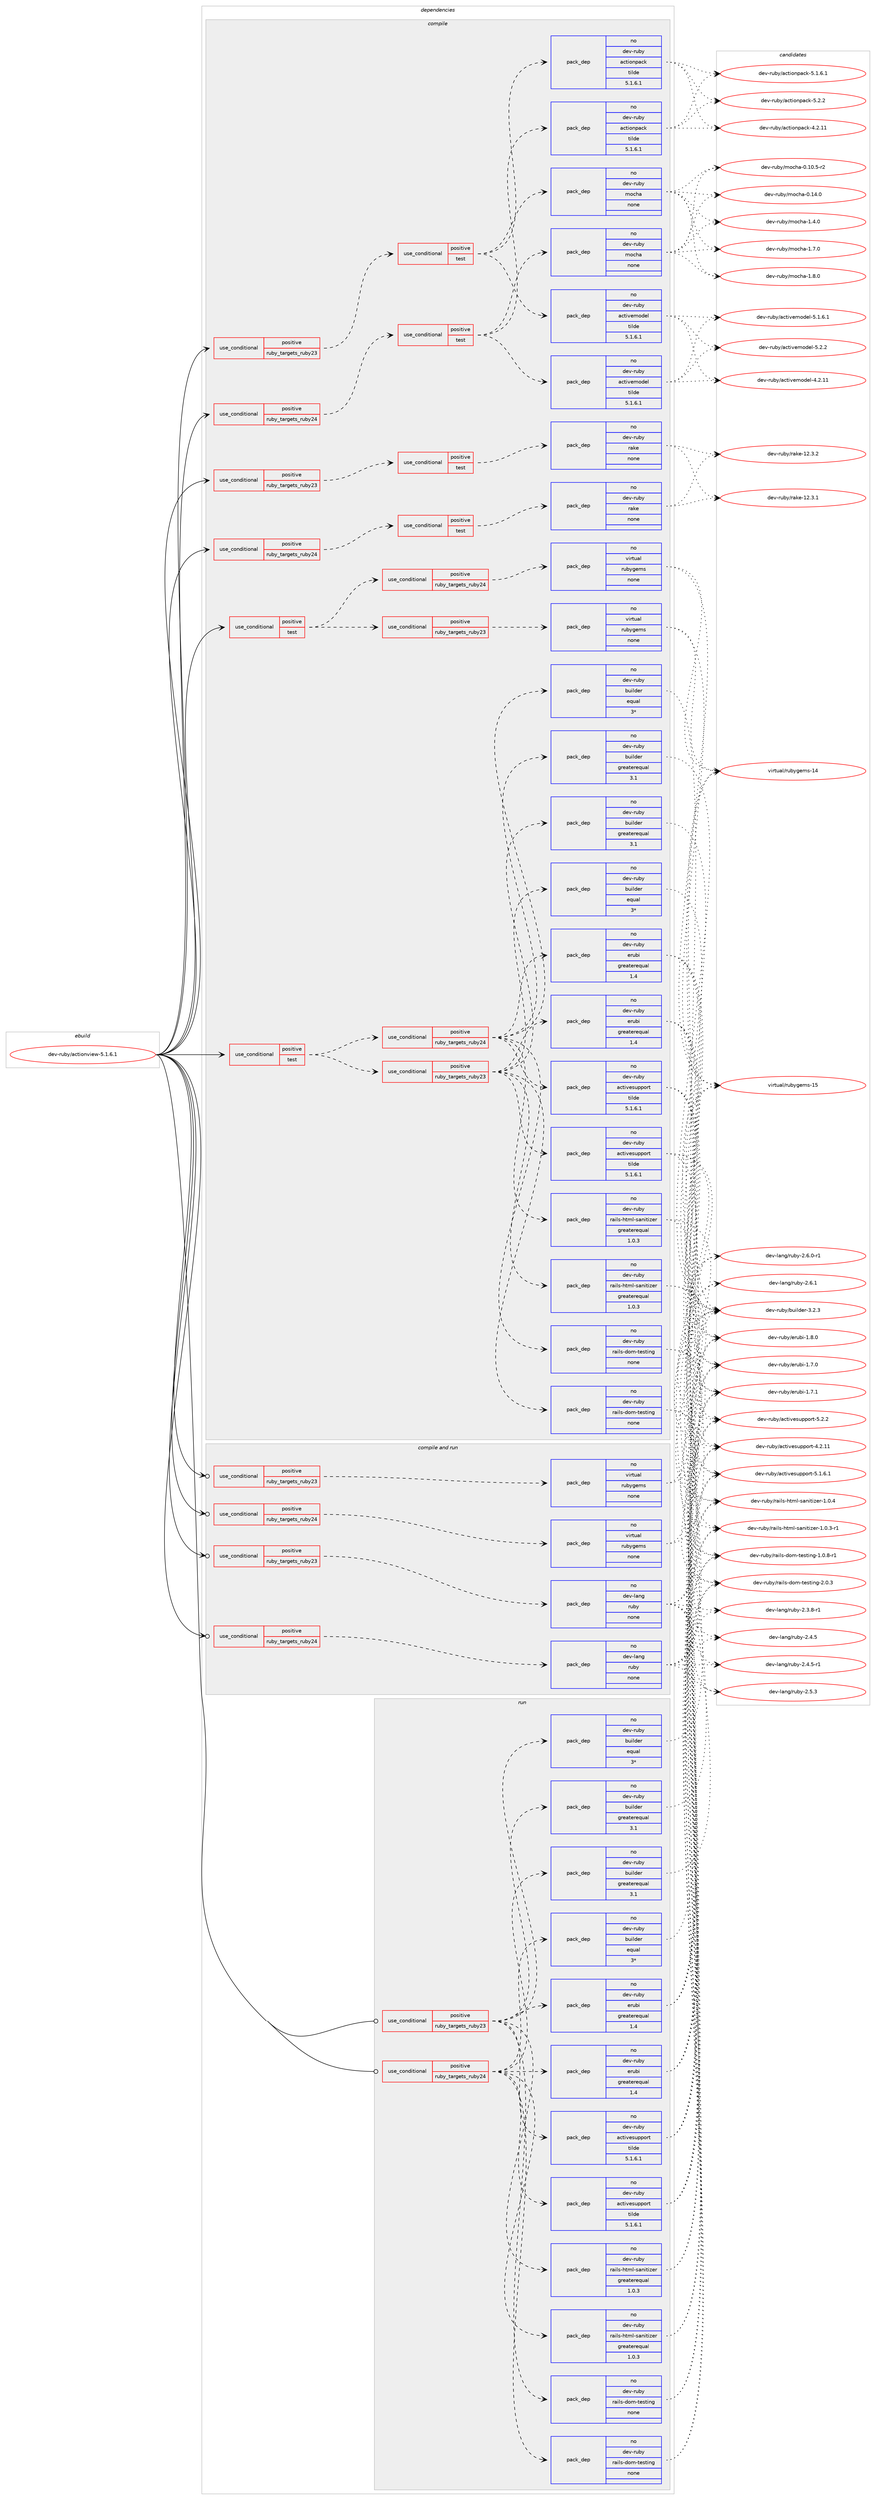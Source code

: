 digraph prolog {

# *************
# Graph options
# *************

newrank=true;
concentrate=true;
compound=true;
graph [rankdir=LR,fontname=Helvetica,fontsize=10,ranksep=1.5];#, ranksep=2.5, nodesep=0.2];
edge  [arrowhead=vee];
node  [fontname=Helvetica,fontsize=10];

# **********
# The ebuild
# **********

subgraph cluster_leftcol {
color=gray;
rank=same;
label=<<i>ebuild</i>>;
id [label="dev-ruby/actionview-5.1.6.1", color=red, width=4, href="../dev-ruby/actionview-5.1.6.1.svg"];
}

# ****************
# The dependencies
# ****************

subgraph cluster_midcol {
color=gray;
label=<<i>dependencies</i>>;
subgraph cluster_compile {
fillcolor="#eeeeee";
style=filled;
label=<<i>compile</i>>;
subgraph cond392271 {
dependency1478521 [label=<<TABLE BORDER="0" CELLBORDER="1" CELLSPACING="0" CELLPADDING="4"><TR><TD ROWSPAN="3" CELLPADDING="10">use_conditional</TD></TR><TR><TD>positive</TD></TR><TR><TD>ruby_targets_ruby23</TD></TR></TABLE>>, shape=none, color=red];
subgraph cond392272 {
dependency1478522 [label=<<TABLE BORDER="0" CELLBORDER="1" CELLSPACING="0" CELLPADDING="4"><TR><TD ROWSPAN="3" CELLPADDING="10">use_conditional</TD></TR><TR><TD>positive</TD></TR><TR><TD>test</TD></TR></TABLE>>, shape=none, color=red];
subgraph pack1062860 {
dependency1478523 [label=<<TABLE BORDER="0" CELLBORDER="1" CELLSPACING="0" CELLPADDING="4" WIDTH="220"><TR><TD ROWSPAN="6" CELLPADDING="30">pack_dep</TD></TR><TR><TD WIDTH="110">no</TD></TR><TR><TD>dev-ruby</TD></TR><TR><TD>mocha</TD></TR><TR><TD>none</TD></TR><TR><TD></TD></TR></TABLE>>, shape=none, color=blue];
}
dependency1478522:e -> dependency1478523:w [weight=20,style="dashed",arrowhead="vee"];
subgraph pack1062861 {
dependency1478524 [label=<<TABLE BORDER="0" CELLBORDER="1" CELLSPACING="0" CELLPADDING="4" WIDTH="220"><TR><TD ROWSPAN="6" CELLPADDING="30">pack_dep</TD></TR><TR><TD WIDTH="110">no</TD></TR><TR><TD>dev-ruby</TD></TR><TR><TD>actionpack</TD></TR><TR><TD>tilde</TD></TR><TR><TD>5.1.6.1</TD></TR></TABLE>>, shape=none, color=blue];
}
dependency1478522:e -> dependency1478524:w [weight=20,style="dashed",arrowhead="vee"];
subgraph pack1062862 {
dependency1478525 [label=<<TABLE BORDER="0" CELLBORDER="1" CELLSPACING="0" CELLPADDING="4" WIDTH="220"><TR><TD ROWSPAN="6" CELLPADDING="30">pack_dep</TD></TR><TR><TD WIDTH="110">no</TD></TR><TR><TD>dev-ruby</TD></TR><TR><TD>activemodel</TD></TR><TR><TD>tilde</TD></TR><TR><TD>5.1.6.1</TD></TR></TABLE>>, shape=none, color=blue];
}
dependency1478522:e -> dependency1478525:w [weight=20,style="dashed",arrowhead="vee"];
}
dependency1478521:e -> dependency1478522:w [weight=20,style="dashed",arrowhead="vee"];
}
id:e -> dependency1478521:w [weight=20,style="solid",arrowhead="vee"];
subgraph cond392273 {
dependency1478526 [label=<<TABLE BORDER="0" CELLBORDER="1" CELLSPACING="0" CELLPADDING="4"><TR><TD ROWSPAN="3" CELLPADDING="10">use_conditional</TD></TR><TR><TD>positive</TD></TR><TR><TD>ruby_targets_ruby23</TD></TR></TABLE>>, shape=none, color=red];
subgraph cond392274 {
dependency1478527 [label=<<TABLE BORDER="0" CELLBORDER="1" CELLSPACING="0" CELLPADDING="4"><TR><TD ROWSPAN="3" CELLPADDING="10">use_conditional</TD></TR><TR><TD>positive</TD></TR><TR><TD>test</TD></TR></TABLE>>, shape=none, color=red];
subgraph pack1062863 {
dependency1478528 [label=<<TABLE BORDER="0" CELLBORDER="1" CELLSPACING="0" CELLPADDING="4" WIDTH="220"><TR><TD ROWSPAN="6" CELLPADDING="30">pack_dep</TD></TR><TR><TD WIDTH="110">no</TD></TR><TR><TD>dev-ruby</TD></TR><TR><TD>rake</TD></TR><TR><TD>none</TD></TR><TR><TD></TD></TR></TABLE>>, shape=none, color=blue];
}
dependency1478527:e -> dependency1478528:w [weight=20,style="dashed",arrowhead="vee"];
}
dependency1478526:e -> dependency1478527:w [weight=20,style="dashed",arrowhead="vee"];
}
id:e -> dependency1478526:w [weight=20,style="solid",arrowhead="vee"];
subgraph cond392275 {
dependency1478529 [label=<<TABLE BORDER="0" CELLBORDER="1" CELLSPACING="0" CELLPADDING="4"><TR><TD ROWSPAN="3" CELLPADDING="10">use_conditional</TD></TR><TR><TD>positive</TD></TR><TR><TD>ruby_targets_ruby24</TD></TR></TABLE>>, shape=none, color=red];
subgraph cond392276 {
dependency1478530 [label=<<TABLE BORDER="0" CELLBORDER="1" CELLSPACING="0" CELLPADDING="4"><TR><TD ROWSPAN="3" CELLPADDING="10">use_conditional</TD></TR><TR><TD>positive</TD></TR><TR><TD>test</TD></TR></TABLE>>, shape=none, color=red];
subgraph pack1062864 {
dependency1478531 [label=<<TABLE BORDER="0" CELLBORDER="1" CELLSPACING="0" CELLPADDING="4" WIDTH="220"><TR><TD ROWSPAN="6" CELLPADDING="30">pack_dep</TD></TR><TR><TD WIDTH="110">no</TD></TR><TR><TD>dev-ruby</TD></TR><TR><TD>mocha</TD></TR><TR><TD>none</TD></TR><TR><TD></TD></TR></TABLE>>, shape=none, color=blue];
}
dependency1478530:e -> dependency1478531:w [weight=20,style="dashed",arrowhead="vee"];
subgraph pack1062865 {
dependency1478532 [label=<<TABLE BORDER="0" CELLBORDER="1" CELLSPACING="0" CELLPADDING="4" WIDTH="220"><TR><TD ROWSPAN="6" CELLPADDING="30">pack_dep</TD></TR><TR><TD WIDTH="110">no</TD></TR><TR><TD>dev-ruby</TD></TR><TR><TD>actionpack</TD></TR><TR><TD>tilde</TD></TR><TR><TD>5.1.6.1</TD></TR></TABLE>>, shape=none, color=blue];
}
dependency1478530:e -> dependency1478532:w [weight=20,style="dashed",arrowhead="vee"];
subgraph pack1062866 {
dependency1478533 [label=<<TABLE BORDER="0" CELLBORDER="1" CELLSPACING="0" CELLPADDING="4" WIDTH="220"><TR><TD ROWSPAN="6" CELLPADDING="30">pack_dep</TD></TR><TR><TD WIDTH="110">no</TD></TR><TR><TD>dev-ruby</TD></TR><TR><TD>activemodel</TD></TR><TR><TD>tilde</TD></TR><TR><TD>5.1.6.1</TD></TR></TABLE>>, shape=none, color=blue];
}
dependency1478530:e -> dependency1478533:w [weight=20,style="dashed",arrowhead="vee"];
}
dependency1478529:e -> dependency1478530:w [weight=20,style="dashed",arrowhead="vee"];
}
id:e -> dependency1478529:w [weight=20,style="solid",arrowhead="vee"];
subgraph cond392277 {
dependency1478534 [label=<<TABLE BORDER="0" CELLBORDER="1" CELLSPACING="0" CELLPADDING="4"><TR><TD ROWSPAN="3" CELLPADDING="10">use_conditional</TD></TR><TR><TD>positive</TD></TR><TR><TD>ruby_targets_ruby24</TD></TR></TABLE>>, shape=none, color=red];
subgraph cond392278 {
dependency1478535 [label=<<TABLE BORDER="0" CELLBORDER="1" CELLSPACING="0" CELLPADDING="4"><TR><TD ROWSPAN="3" CELLPADDING="10">use_conditional</TD></TR><TR><TD>positive</TD></TR><TR><TD>test</TD></TR></TABLE>>, shape=none, color=red];
subgraph pack1062867 {
dependency1478536 [label=<<TABLE BORDER="0" CELLBORDER="1" CELLSPACING="0" CELLPADDING="4" WIDTH="220"><TR><TD ROWSPAN="6" CELLPADDING="30">pack_dep</TD></TR><TR><TD WIDTH="110">no</TD></TR><TR><TD>dev-ruby</TD></TR><TR><TD>rake</TD></TR><TR><TD>none</TD></TR><TR><TD></TD></TR></TABLE>>, shape=none, color=blue];
}
dependency1478535:e -> dependency1478536:w [weight=20,style="dashed",arrowhead="vee"];
}
dependency1478534:e -> dependency1478535:w [weight=20,style="dashed",arrowhead="vee"];
}
id:e -> dependency1478534:w [weight=20,style="solid",arrowhead="vee"];
subgraph cond392279 {
dependency1478537 [label=<<TABLE BORDER="0" CELLBORDER="1" CELLSPACING="0" CELLPADDING="4"><TR><TD ROWSPAN="3" CELLPADDING="10">use_conditional</TD></TR><TR><TD>positive</TD></TR><TR><TD>test</TD></TR></TABLE>>, shape=none, color=red];
subgraph cond392280 {
dependency1478538 [label=<<TABLE BORDER="0" CELLBORDER="1" CELLSPACING="0" CELLPADDING="4"><TR><TD ROWSPAN="3" CELLPADDING="10">use_conditional</TD></TR><TR><TD>positive</TD></TR><TR><TD>ruby_targets_ruby23</TD></TR></TABLE>>, shape=none, color=red];
subgraph pack1062868 {
dependency1478539 [label=<<TABLE BORDER="0" CELLBORDER="1" CELLSPACING="0" CELLPADDING="4" WIDTH="220"><TR><TD ROWSPAN="6" CELLPADDING="30">pack_dep</TD></TR><TR><TD WIDTH="110">no</TD></TR><TR><TD>dev-ruby</TD></TR><TR><TD>activesupport</TD></TR><TR><TD>tilde</TD></TR><TR><TD>5.1.6.1</TD></TR></TABLE>>, shape=none, color=blue];
}
dependency1478538:e -> dependency1478539:w [weight=20,style="dashed",arrowhead="vee"];
subgraph pack1062869 {
dependency1478540 [label=<<TABLE BORDER="0" CELLBORDER="1" CELLSPACING="0" CELLPADDING="4" WIDTH="220"><TR><TD ROWSPAN="6" CELLPADDING="30">pack_dep</TD></TR><TR><TD WIDTH="110">no</TD></TR><TR><TD>dev-ruby</TD></TR><TR><TD>builder</TD></TR><TR><TD>greaterequal</TD></TR><TR><TD>3.1</TD></TR></TABLE>>, shape=none, color=blue];
}
dependency1478538:e -> dependency1478540:w [weight=20,style="dashed",arrowhead="vee"];
subgraph pack1062870 {
dependency1478541 [label=<<TABLE BORDER="0" CELLBORDER="1" CELLSPACING="0" CELLPADDING="4" WIDTH="220"><TR><TD ROWSPAN="6" CELLPADDING="30">pack_dep</TD></TR><TR><TD WIDTH="110">no</TD></TR><TR><TD>dev-ruby</TD></TR><TR><TD>builder</TD></TR><TR><TD>equal</TD></TR><TR><TD>3*</TD></TR></TABLE>>, shape=none, color=blue];
}
dependency1478538:e -> dependency1478541:w [weight=20,style="dashed",arrowhead="vee"];
subgraph pack1062871 {
dependency1478542 [label=<<TABLE BORDER="0" CELLBORDER="1" CELLSPACING="0" CELLPADDING="4" WIDTH="220"><TR><TD ROWSPAN="6" CELLPADDING="30">pack_dep</TD></TR><TR><TD WIDTH="110">no</TD></TR><TR><TD>dev-ruby</TD></TR><TR><TD>erubi</TD></TR><TR><TD>greaterequal</TD></TR><TR><TD>1.4</TD></TR></TABLE>>, shape=none, color=blue];
}
dependency1478538:e -> dependency1478542:w [weight=20,style="dashed",arrowhead="vee"];
subgraph pack1062872 {
dependency1478543 [label=<<TABLE BORDER="0" CELLBORDER="1" CELLSPACING="0" CELLPADDING="4" WIDTH="220"><TR><TD ROWSPAN="6" CELLPADDING="30">pack_dep</TD></TR><TR><TD WIDTH="110">no</TD></TR><TR><TD>dev-ruby</TD></TR><TR><TD>rails-html-sanitizer</TD></TR><TR><TD>greaterequal</TD></TR><TR><TD>1.0.3</TD></TR></TABLE>>, shape=none, color=blue];
}
dependency1478538:e -> dependency1478543:w [weight=20,style="dashed",arrowhead="vee"];
subgraph pack1062873 {
dependency1478544 [label=<<TABLE BORDER="0" CELLBORDER="1" CELLSPACING="0" CELLPADDING="4" WIDTH="220"><TR><TD ROWSPAN="6" CELLPADDING="30">pack_dep</TD></TR><TR><TD WIDTH="110">no</TD></TR><TR><TD>dev-ruby</TD></TR><TR><TD>rails-dom-testing</TD></TR><TR><TD>none</TD></TR><TR><TD></TD></TR></TABLE>>, shape=none, color=blue];
}
dependency1478538:e -> dependency1478544:w [weight=20,style="dashed",arrowhead="vee"];
}
dependency1478537:e -> dependency1478538:w [weight=20,style="dashed",arrowhead="vee"];
subgraph cond392281 {
dependency1478545 [label=<<TABLE BORDER="0" CELLBORDER="1" CELLSPACING="0" CELLPADDING="4"><TR><TD ROWSPAN="3" CELLPADDING="10">use_conditional</TD></TR><TR><TD>positive</TD></TR><TR><TD>ruby_targets_ruby24</TD></TR></TABLE>>, shape=none, color=red];
subgraph pack1062874 {
dependency1478546 [label=<<TABLE BORDER="0" CELLBORDER="1" CELLSPACING="0" CELLPADDING="4" WIDTH="220"><TR><TD ROWSPAN="6" CELLPADDING="30">pack_dep</TD></TR><TR><TD WIDTH="110">no</TD></TR><TR><TD>dev-ruby</TD></TR><TR><TD>activesupport</TD></TR><TR><TD>tilde</TD></TR><TR><TD>5.1.6.1</TD></TR></TABLE>>, shape=none, color=blue];
}
dependency1478545:e -> dependency1478546:w [weight=20,style="dashed",arrowhead="vee"];
subgraph pack1062875 {
dependency1478547 [label=<<TABLE BORDER="0" CELLBORDER="1" CELLSPACING="0" CELLPADDING="4" WIDTH="220"><TR><TD ROWSPAN="6" CELLPADDING="30">pack_dep</TD></TR><TR><TD WIDTH="110">no</TD></TR><TR><TD>dev-ruby</TD></TR><TR><TD>builder</TD></TR><TR><TD>greaterequal</TD></TR><TR><TD>3.1</TD></TR></TABLE>>, shape=none, color=blue];
}
dependency1478545:e -> dependency1478547:w [weight=20,style="dashed",arrowhead="vee"];
subgraph pack1062876 {
dependency1478548 [label=<<TABLE BORDER="0" CELLBORDER="1" CELLSPACING="0" CELLPADDING="4" WIDTH="220"><TR><TD ROWSPAN="6" CELLPADDING="30">pack_dep</TD></TR><TR><TD WIDTH="110">no</TD></TR><TR><TD>dev-ruby</TD></TR><TR><TD>builder</TD></TR><TR><TD>equal</TD></TR><TR><TD>3*</TD></TR></TABLE>>, shape=none, color=blue];
}
dependency1478545:e -> dependency1478548:w [weight=20,style="dashed",arrowhead="vee"];
subgraph pack1062877 {
dependency1478549 [label=<<TABLE BORDER="0" CELLBORDER="1" CELLSPACING="0" CELLPADDING="4" WIDTH="220"><TR><TD ROWSPAN="6" CELLPADDING="30">pack_dep</TD></TR><TR><TD WIDTH="110">no</TD></TR><TR><TD>dev-ruby</TD></TR><TR><TD>erubi</TD></TR><TR><TD>greaterequal</TD></TR><TR><TD>1.4</TD></TR></TABLE>>, shape=none, color=blue];
}
dependency1478545:e -> dependency1478549:w [weight=20,style="dashed",arrowhead="vee"];
subgraph pack1062878 {
dependency1478550 [label=<<TABLE BORDER="0" CELLBORDER="1" CELLSPACING="0" CELLPADDING="4" WIDTH="220"><TR><TD ROWSPAN="6" CELLPADDING="30">pack_dep</TD></TR><TR><TD WIDTH="110">no</TD></TR><TR><TD>dev-ruby</TD></TR><TR><TD>rails-html-sanitizer</TD></TR><TR><TD>greaterequal</TD></TR><TR><TD>1.0.3</TD></TR></TABLE>>, shape=none, color=blue];
}
dependency1478545:e -> dependency1478550:w [weight=20,style="dashed",arrowhead="vee"];
subgraph pack1062879 {
dependency1478551 [label=<<TABLE BORDER="0" CELLBORDER="1" CELLSPACING="0" CELLPADDING="4" WIDTH="220"><TR><TD ROWSPAN="6" CELLPADDING="30">pack_dep</TD></TR><TR><TD WIDTH="110">no</TD></TR><TR><TD>dev-ruby</TD></TR><TR><TD>rails-dom-testing</TD></TR><TR><TD>none</TD></TR><TR><TD></TD></TR></TABLE>>, shape=none, color=blue];
}
dependency1478545:e -> dependency1478551:w [weight=20,style="dashed",arrowhead="vee"];
}
dependency1478537:e -> dependency1478545:w [weight=20,style="dashed",arrowhead="vee"];
}
id:e -> dependency1478537:w [weight=20,style="solid",arrowhead="vee"];
subgraph cond392282 {
dependency1478552 [label=<<TABLE BORDER="0" CELLBORDER="1" CELLSPACING="0" CELLPADDING="4"><TR><TD ROWSPAN="3" CELLPADDING="10">use_conditional</TD></TR><TR><TD>positive</TD></TR><TR><TD>test</TD></TR></TABLE>>, shape=none, color=red];
subgraph cond392283 {
dependency1478553 [label=<<TABLE BORDER="0" CELLBORDER="1" CELLSPACING="0" CELLPADDING="4"><TR><TD ROWSPAN="3" CELLPADDING="10">use_conditional</TD></TR><TR><TD>positive</TD></TR><TR><TD>ruby_targets_ruby23</TD></TR></TABLE>>, shape=none, color=red];
subgraph pack1062880 {
dependency1478554 [label=<<TABLE BORDER="0" CELLBORDER="1" CELLSPACING="0" CELLPADDING="4" WIDTH="220"><TR><TD ROWSPAN="6" CELLPADDING="30">pack_dep</TD></TR><TR><TD WIDTH="110">no</TD></TR><TR><TD>virtual</TD></TR><TR><TD>rubygems</TD></TR><TR><TD>none</TD></TR><TR><TD></TD></TR></TABLE>>, shape=none, color=blue];
}
dependency1478553:e -> dependency1478554:w [weight=20,style="dashed",arrowhead="vee"];
}
dependency1478552:e -> dependency1478553:w [weight=20,style="dashed",arrowhead="vee"];
subgraph cond392284 {
dependency1478555 [label=<<TABLE BORDER="0" CELLBORDER="1" CELLSPACING="0" CELLPADDING="4"><TR><TD ROWSPAN="3" CELLPADDING="10">use_conditional</TD></TR><TR><TD>positive</TD></TR><TR><TD>ruby_targets_ruby24</TD></TR></TABLE>>, shape=none, color=red];
subgraph pack1062881 {
dependency1478556 [label=<<TABLE BORDER="0" CELLBORDER="1" CELLSPACING="0" CELLPADDING="4" WIDTH="220"><TR><TD ROWSPAN="6" CELLPADDING="30">pack_dep</TD></TR><TR><TD WIDTH="110">no</TD></TR><TR><TD>virtual</TD></TR><TR><TD>rubygems</TD></TR><TR><TD>none</TD></TR><TR><TD></TD></TR></TABLE>>, shape=none, color=blue];
}
dependency1478555:e -> dependency1478556:w [weight=20,style="dashed",arrowhead="vee"];
}
dependency1478552:e -> dependency1478555:w [weight=20,style="dashed",arrowhead="vee"];
}
id:e -> dependency1478552:w [weight=20,style="solid",arrowhead="vee"];
}
subgraph cluster_compileandrun {
fillcolor="#eeeeee";
style=filled;
label=<<i>compile and run</i>>;
subgraph cond392285 {
dependency1478557 [label=<<TABLE BORDER="0" CELLBORDER="1" CELLSPACING="0" CELLPADDING="4"><TR><TD ROWSPAN="3" CELLPADDING="10">use_conditional</TD></TR><TR><TD>positive</TD></TR><TR><TD>ruby_targets_ruby23</TD></TR></TABLE>>, shape=none, color=red];
subgraph pack1062882 {
dependency1478558 [label=<<TABLE BORDER="0" CELLBORDER="1" CELLSPACING="0" CELLPADDING="4" WIDTH="220"><TR><TD ROWSPAN="6" CELLPADDING="30">pack_dep</TD></TR><TR><TD WIDTH="110">no</TD></TR><TR><TD>dev-lang</TD></TR><TR><TD>ruby</TD></TR><TR><TD>none</TD></TR><TR><TD></TD></TR></TABLE>>, shape=none, color=blue];
}
dependency1478557:e -> dependency1478558:w [weight=20,style="dashed",arrowhead="vee"];
}
id:e -> dependency1478557:w [weight=20,style="solid",arrowhead="odotvee"];
subgraph cond392286 {
dependency1478559 [label=<<TABLE BORDER="0" CELLBORDER="1" CELLSPACING="0" CELLPADDING="4"><TR><TD ROWSPAN="3" CELLPADDING="10">use_conditional</TD></TR><TR><TD>positive</TD></TR><TR><TD>ruby_targets_ruby23</TD></TR></TABLE>>, shape=none, color=red];
subgraph pack1062883 {
dependency1478560 [label=<<TABLE BORDER="0" CELLBORDER="1" CELLSPACING="0" CELLPADDING="4" WIDTH="220"><TR><TD ROWSPAN="6" CELLPADDING="30">pack_dep</TD></TR><TR><TD WIDTH="110">no</TD></TR><TR><TD>virtual</TD></TR><TR><TD>rubygems</TD></TR><TR><TD>none</TD></TR><TR><TD></TD></TR></TABLE>>, shape=none, color=blue];
}
dependency1478559:e -> dependency1478560:w [weight=20,style="dashed",arrowhead="vee"];
}
id:e -> dependency1478559:w [weight=20,style="solid",arrowhead="odotvee"];
subgraph cond392287 {
dependency1478561 [label=<<TABLE BORDER="0" CELLBORDER="1" CELLSPACING="0" CELLPADDING="4"><TR><TD ROWSPAN="3" CELLPADDING="10">use_conditional</TD></TR><TR><TD>positive</TD></TR><TR><TD>ruby_targets_ruby24</TD></TR></TABLE>>, shape=none, color=red];
subgraph pack1062884 {
dependency1478562 [label=<<TABLE BORDER="0" CELLBORDER="1" CELLSPACING="0" CELLPADDING="4" WIDTH="220"><TR><TD ROWSPAN="6" CELLPADDING="30">pack_dep</TD></TR><TR><TD WIDTH="110">no</TD></TR><TR><TD>dev-lang</TD></TR><TR><TD>ruby</TD></TR><TR><TD>none</TD></TR><TR><TD></TD></TR></TABLE>>, shape=none, color=blue];
}
dependency1478561:e -> dependency1478562:w [weight=20,style="dashed",arrowhead="vee"];
}
id:e -> dependency1478561:w [weight=20,style="solid",arrowhead="odotvee"];
subgraph cond392288 {
dependency1478563 [label=<<TABLE BORDER="0" CELLBORDER="1" CELLSPACING="0" CELLPADDING="4"><TR><TD ROWSPAN="3" CELLPADDING="10">use_conditional</TD></TR><TR><TD>positive</TD></TR><TR><TD>ruby_targets_ruby24</TD></TR></TABLE>>, shape=none, color=red];
subgraph pack1062885 {
dependency1478564 [label=<<TABLE BORDER="0" CELLBORDER="1" CELLSPACING="0" CELLPADDING="4" WIDTH="220"><TR><TD ROWSPAN="6" CELLPADDING="30">pack_dep</TD></TR><TR><TD WIDTH="110">no</TD></TR><TR><TD>virtual</TD></TR><TR><TD>rubygems</TD></TR><TR><TD>none</TD></TR><TR><TD></TD></TR></TABLE>>, shape=none, color=blue];
}
dependency1478563:e -> dependency1478564:w [weight=20,style="dashed",arrowhead="vee"];
}
id:e -> dependency1478563:w [weight=20,style="solid",arrowhead="odotvee"];
}
subgraph cluster_run {
fillcolor="#eeeeee";
style=filled;
label=<<i>run</i>>;
subgraph cond392289 {
dependency1478565 [label=<<TABLE BORDER="0" CELLBORDER="1" CELLSPACING="0" CELLPADDING="4"><TR><TD ROWSPAN="3" CELLPADDING="10">use_conditional</TD></TR><TR><TD>positive</TD></TR><TR><TD>ruby_targets_ruby23</TD></TR></TABLE>>, shape=none, color=red];
subgraph pack1062886 {
dependency1478566 [label=<<TABLE BORDER="0" CELLBORDER="1" CELLSPACING="0" CELLPADDING="4" WIDTH="220"><TR><TD ROWSPAN="6" CELLPADDING="30">pack_dep</TD></TR><TR><TD WIDTH="110">no</TD></TR><TR><TD>dev-ruby</TD></TR><TR><TD>activesupport</TD></TR><TR><TD>tilde</TD></TR><TR><TD>5.1.6.1</TD></TR></TABLE>>, shape=none, color=blue];
}
dependency1478565:e -> dependency1478566:w [weight=20,style="dashed",arrowhead="vee"];
subgraph pack1062887 {
dependency1478567 [label=<<TABLE BORDER="0" CELLBORDER="1" CELLSPACING="0" CELLPADDING="4" WIDTH="220"><TR><TD ROWSPAN="6" CELLPADDING="30">pack_dep</TD></TR><TR><TD WIDTH="110">no</TD></TR><TR><TD>dev-ruby</TD></TR><TR><TD>builder</TD></TR><TR><TD>greaterequal</TD></TR><TR><TD>3.1</TD></TR></TABLE>>, shape=none, color=blue];
}
dependency1478565:e -> dependency1478567:w [weight=20,style="dashed",arrowhead="vee"];
subgraph pack1062888 {
dependency1478568 [label=<<TABLE BORDER="0" CELLBORDER="1" CELLSPACING="0" CELLPADDING="4" WIDTH="220"><TR><TD ROWSPAN="6" CELLPADDING="30">pack_dep</TD></TR><TR><TD WIDTH="110">no</TD></TR><TR><TD>dev-ruby</TD></TR><TR><TD>builder</TD></TR><TR><TD>equal</TD></TR><TR><TD>3*</TD></TR></TABLE>>, shape=none, color=blue];
}
dependency1478565:e -> dependency1478568:w [weight=20,style="dashed",arrowhead="vee"];
subgraph pack1062889 {
dependency1478569 [label=<<TABLE BORDER="0" CELLBORDER="1" CELLSPACING="0" CELLPADDING="4" WIDTH="220"><TR><TD ROWSPAN="6" CELLPADDING="30">pack_dep</TD></TR><TR><TD WIDTH="110">no</TD></TR><TR><TD>dev-ruby</TD></TR><TR><TD>erubi</TD></TR><TR><TD>greaterequal</TD></TR><TR><TD>1.4</TD></TR></TABLE>>, shape=none, color=blue];
}
dependency1478565:e -> dependency1478569:w [weight=20,style="dashed",arrowhead="vee"];
subgraph pack1062890 {
dependency1478570 [label=<<TABLE BORDER="0" CELLBORDER="1" CELLSPACING="0" CELLPADDING="4" WIDTH="220"><TR><TD ROWSPAN="6" CELLPADDING="30">pack_dep</TD></TR><TR><TD WIDTH="110">no</TD></TR><TR><TD>dev-ruby</TD></TR><TR><TD>rails-html-sanitizer</TD></TR><TR><TD>greaterequal</TD></TR><TR><TD>1.0.3</TD></TR></TABLE>>, shape=none, color=blue];
}
dependency1478565:e -> dependency1478570:w [weight=20,style="dashed",arrowhead="vee"];
subgraph pack1062891 {
dependency1478571 [label=<<TABLE BORDER="0" CELLBORDER="1" CELLSPACING="0" CELLPADDING="4" WIDTH="220"><TR><TD ROWSPAN="6" CELLPADDING="30">pack_dep</TD></TR><TR><TD WIDTH="110">no</TD></TR><TR><TD>dev-ruby</TD></TR><TR><TD>rails-dom-testing</TD></TR><TR><TD>none</TD></TR><TR><TD></TD></TR></TABLE>>, shape=none, color=blue];
}
dependency1478565:e -> dependency1478571:w [weight=20,style="dashed",arrowhead="vee"];
}
id:e -> dependency1478565:w [weight=20,style="solid",arrowhead="odot"];
subgraph cond392290 {
dependency1478572 [label=<<TABLE BORDER="0" CELLBORDER="1" CELLSPACING="0" CELLPADDING="4"><TR><TD ROWSPAN="3" CELLPADDING="10">use_conditional</TD></TR><TR><TD>positive</TD></TR><TR><TD>ruby_targets_ruby24</TD></TR></TABLE>>, shape=none, color=red];
subgraph pack1062892 {
dependency1478573 [label=<<TABLE BORDER="0" CELLBORDER="1" CELLSPACING="0" CELLPADDING="4" WIDTH="220"><TR><TD ROWSPAN="6" CELLPADDING="30">pack_dep</TD></TR><TR><TD WIDTH="110">no</TD></TR><TR><TD>dev-ruby</TD></TR><TR><TD>activesupport</TD></TR><TR><TD>tilde</TD></TR><TR><TD>5.1.6.1</TD></TR></TABLE>>, shape=none, color=blue];
}
dependency1478572:e -> dependency1478573:w [weight=20,style="dashed",arrowhead="vee"];
subgraph pack1062893 {
dependency1478574 [label=<<TABLE BORDER="0" CELLBORDER="1" CELLSPACING="0" CELLPADDING="4" WIDTH="220"><TR><TD ROWSPAN="6" CELLPADDING="30">pack_dep</TD></TR><TR><TD WIDTH="110">no</TD></TR><TR><TD>dev-ruby</TD></TR><TR><TD>builder</TD></TR><TR><TD>greaterequal</TD></TR><TR><TD>3.1</TD></TR></TABLE>>, shape=none, color=blue];
}
dependency1478572:e -> dependency1478574:w [weight=20,style="dashed",arrowhead="vee"];
subgraph pack1062894 {
dependency1478575 [label=<<TABLE BORDER="0" CELLBORDER="1" CELLSPACING="0" CELLPADDING="4" WIDTH="220"><TR><TD ROWSPAN="6" CELLPADDING="30">pack_dep</TD></TR><TR><TD WIDTH="110">no</TD></TR><TR><TD>dev-ruby</TD></TR><TR><TD>builder</TD></TR><TR><TD>equal</TD></TR><TR><TD>3*</TD></TR></TABLE>>, shape=none, color=blue];
}
dependency1478572:e -> dependency1478575:w [weight=20,style="dashed",arrowhead="vee"];
subgraph pack1062895 {
dependency1478576 [label=<<TABLE BORDER="0" CELLBORDER="1" CELLSPACING="0" CELLPADDING="4" WIDTH="220"><TR><TD ROWSPAN="6" CELLPADDING="30">pack_dep</TD></TR><TR><TD WIDTH="110">no</TD></TR><TR><TD>dev-ruby</TD></TR><TR><TD>erubi</TD></TR><TR><TD>greaterequal</TD></TR><TR><TD>1.4</TD></TR></TABLE>>, shape=none, color=blue];
}
dependency1478572:e -> dependency1478576:w [weight=20,style="dashed",arrowhead="vee"];
subgraph pack1062896 {
dependency1478577 [label=<<TABLE BORDER="0" CELLBORDER="1" CELLSPACING="0" CELLPADDING="4" WIDTH="220"><TR><TD ROWSPAN="6" CELLPADDING="30">pack_dep</TD></TR><TR><TD WIDTH="110">no</TD></TR><TR><TD>dev-ruby</TD></TR><TR><TD>rails-html-sanitizer</TD></TR><TR><TD>greaterequal</TD></TR><TR><TD>1.0.3</TD></TR></TABLE>>, shape=none, color=blue];
}
dependency1478572:e -> dependency1478577:w [weight=20,style="dashed",arrowhead="vee"];
subgraph pack1062897 {
dependency1478578 [label=<<TABLE BORDER="0" CELLBORDER="1" CELLSPACING="0" CELLPADDING="4" WIDTH="220"><TR><TD ROWSPAN="6" CELLPADDING="30">pack_dep</TD></TR><TR><TD WIDTH="110">no</TD></TR><TR><TD>dev-ruby</TD></TR><TR><TD>rails-dom-testing</TD></TR><TR><TD>none</TD></TR><TR><TD></TD></TR></TABLE>>, shape=none, color=blue];
}
dependency1478572:e -> dependency1478578:w [weight=20,style="dashed",arrowhead="vee"];
}
id:e -> dependency1478572:w [weight=20,style="solid",arrowhead="odot"];
}
}

# **************
# The candidates
# **************

subgraph cluster_choices {
rank=same;
color=gray;
label=<<i>candidates</i>>;

subgraph choice1062860 {
color=black;
nodesep=1;
choice1001011184511411798121471091119910497454846494846534511450 [label="dev-ruby/mocha-0.10.5-r2", color=red, width=4,href="../dev-ruby/mocha-0.10.5-r2.svg"];
choice100101118451141179812147109111991049745484649524648 [label="dev-ruby/mocha-0.14.0", color=red, width=4,href="../dev-ruby/mocha-0.14.0.svg"];
choice1001011184511411798121471091119910497454946524648 [label="dev-ruby/mocha-1.4.0", color=red, width=4,href="../dev-ruby/mocha-1.4.0.svg"];
choice1001011184511411798121471091119910497454946554648 [label="dev-ruby/mocha-1.7.0", color=red, width=4,href="../dev-ruby/mocha-1.7.0.svg"];
choice1001011184511411798121471091119910497454946564648 [label="dev-ruby/mocha-1.8.0", color=red, width=4,href="../dev-ruby/mocha-1.8.0.svg"];
dependency1478523:e -> choice1001011184511411798121471091119910497454846494846534511450:w [style=dotted,weight="100"];
dependency1478523:e -> choice100101118451141179812147109111991049745484649524648:w [style=dotted,weight="100"];
dependency1478523:e -> choice1001011184511411798121471091119910497454946524648:w [style=dotted,weight="100"];
dependency1478523:e -> choice1001011184511411798121471091119910497454946554648:w [style=dotted,weight="100"];
dependency1478523:e -> choice1001011184511411798121471091119910497454946564648:w [style=dotted,weight="100"];
}
subgraph choice1062861 {
color=black;
nodesep=1;
choice1001011184511411798121479799116105111110112979910745524650464949 [label="dev-ruby/actionpack-4.2.11", color=red, width=4,href="../dev-ruby/actionpack-4.2.11.svg"];
choice100101118451141179812147979911610511111011297991074553464946544649 [label="dev-ruby/actionpack-5.1.6.1", color=red, width=4,href="../dev-ruby/actionpack-5.1.6.1.svg"];
choice10010111845114117981214797991161051111101129799107455346504650 [label="dev-ruby/actionpack-5.2.2", color=red, width=4,href="../dev-ruby/actionpack-5.2.2.svg"];
dependency1478524:e -> choice1001011184511411798121479799116105111110112979910745524650464949:w [style=dotted,weight="100"];
dependency1478524:e -> choice100101118451141179812147979911610511111011297991074553464946544649:w [style=dotted,weight="100"];
dependency1478524:e -> choice10010111845114117981214797991161051111101129799107455346504650:w [style=dotted,weight="100"];
}
subgraph choice1062862 {
color=black;
nodesep=1;
choice100101118451141179812147979911610511810110911110010110845524650464949 [label="dev-ruby/activemodel-4.2.11", color=red, width=4,href="../dev-ruby/activemodel-4.2.11.svg"];
choice10010111845114117981214797991161051181011091111001011084553464946544649 [label="dev-ruby/activemodel-5.1.6.1", color=red, width=4,href="../dev-ruby/activemodel-5.1.6.1.svg"];
choice1001011184511411798121479799116105118101109111100101108455346504650 [label="dev-ruby/activemodel-5.2.2", color=red, width=4,href="../dev-ruby/activemodel-5.2.2.svg"];
dependency1478525:e -> choice100101118451141179812147979911610511810110911110010110845524650464949:w [style=dotted,weight="100"];
dependency1478525:e -> choice10010111845114117981214797991161051181011091111001011084553464946544649:w [style=dotted,weight="100"];
dependency1478525:e -> choice1001011184511411798121479799116105118101109111100101108455346504650:w [style=dotted,weight="100"];
}
subgraph choice1062863 {
color=black;
nodesep=1;
choice1001011184511411798121471149710710145495046514649 [label="dev-ruby/rake-12.3.1", color=red, width=4,href="../dev-ruby/rake-12.3.1.svg"];
choice1001011184511411798121471149710710145495046514650 [label="dev-ruby/rake-12.3.2", color=red, width=4,href="../dev-ruby/rake-12.3.2.svg"];
dependency1478528:e -> choice1001011184511411798121471149710710145495046514649:w [style=dotted,weight="100"];
dependency1478528:e -> choice1001011184511411798121471149710710145495046514650:w [style=dotted,weight="100"];
}
subgraph choice1062864 {
color=black;
nodesep=1;
choice1001011184511411798121471091119910497454846494846534511450 [label="dev-ruby/mocha-0.10.5-r2", color=red, width=4,href="../dev-ruby/mocha-0.10.5-r2.svg"];
choice100101118451141179812147109111991049745484649524648 [label="dev-ruby/mocha-0.14.0", color=red, width=4,href="../dev-ruby/mocha-0.14.0.svg"];
choice1001011184511411798121471091119910497454946524648 [label="dev-ruby/mocha-1.4.0", color=red, width=4,href="../dev-ruby/mocha-1.4.0.svg"];
choice1001011184511411798121471091119910497454946554648 [label="dev-ruby/mocha-1.7.0", color=red, width=4,href="../dev-ruby/mocha-1.7.0.svg"];
choice1001011184511411798121471091119910497454946564648 [label="dev-ruby/mocha-1.8.0", color=red, width=4,href="../dev-ruby/mocha-1.8.0.svg"];
dependency1478531:e -> choice1001011184511411798121471091119910497454846494846534511450:w [style=dotted,weight="100"];
dependency1478531:e -> choice100101118451141179812147109111991049745484649524648:w [style=dotted,weight="100"];
dependency1478531:e -> choice1001011184511411798121471091119910497454946524648:w [style=dotted,weight="100"];
dependency1478531:e -> choice1001011184511411798121471091119910497454946554648:w [style=dotted,weight="100"];
dependency1478531:e -> choice1001011184511411798121471091119910497454946564648:w [style=dotted,weight="100"];
}
subgraph choice1062865 {
color=black;
nodesep=1;
choice1001011184511411798121479799116105111110112979910745524650464949 [label="dev-ruby/actionpack-4.2.11", color=red, width=4,href="../dev-ruby/actionpack-4.2.11.svg"];
choice100101118451141179812147979911610511111011297991074553464946544649 [label="dev-ruby/actionpack-5.1.6.1", color=red, width=4,href="../dev-ruby/actionpack-5.1.6.1.svg"];
choice10010111845114117981214797991161051111101129799107455346504650 [label="dev-ruby/actionpack-5.2.2", color=red, width=4,href="../dev-ruby/actionpack-5.2.2.svg"];
dependency1478532:e -> choice1001011184511411798121479799116105111110112979910745524650464949:w [style=dotted,weight="100"];
dependency1478532:e -> choice100101118451141179812147979911610511111011297991074553464946544649:w [style=dotted,weight="100"];
dependency1478532:e -> choice10010111845114117981214797991161051111101129799107455346504650:w [style=dotted,weight="100"];
}
subgraph choice1062866 {
color=black;
nodesep=1;
choice100101118451141179812147979911610511810110911110010110845524650464949 [label="dev-ruby/activemodel-4.2.11", color=red, width=4,href="../dev-ruby/activemodel-4.2.11.svg"];
choice10010111845114117981214797991161051181011091111001011084553464946544649 [label="dev-ruby/activemodel-5.1.6.1", color=red, width=4,href="../dev-ruby/activemodel-5.1.6.1.svg"];
choice1001011184511411798121479799116105118101109111100101108455346504650 [label="dev-ruby/activemodel-5.2.2", color=red, width=4,href="../dev-ruby/activemodel-5.2.2.svg"];
dependency1478533:e -> choice100101118451141179812147979911610511810110911110010110845524650464949:w [style=dotted,weight="100"];
dependency1478533:e -> choice10010111845114117981214797991161051181011091111001011084553464946544649:w [style=dotted,weight="100"];
dependency1478533:e -> choice1001011184511411798121479799116105118101109111100101108455346504650:w [style=dotted,weight="100"];
}
subgraph choice1062867 {
color=black;
nodesep=1;
choice1001011184511411798121471149710710145495046514649 [label="dev-ruby/rake-12.3.1", color=red, width=4,href="../dev-ruby/rake-12.3.1.svg"];
choice1001011184511411798121471149710710145495046514650 [label="dev-ruby/rake-12.3.2", color=red, width=4,href="../dev-ruby/rake-12.3.2.svg"];
dependency1478536:e -> choice1001011184511411798121471149710710145495046514649:w [style=dotted,weight="100"];
dependency1478536:e -> choice1001011184511411798121471149710710145495046514650:w [style=dotted,weight="100"];
}
subgraph choice1062868 {
color=black;
nodesep=1;
choice100101118451141179812147979911610511810111511711211211111411645524650464949 [label="dev-ruby/activesupport-4.2.11", color=red, width=4,href="../dev-ruby/activesupport-4.2.11.svg"];
choice10010111845114117981214797991161051181011151171121121111141164553464946544649 [label="dev-ruby/activesupport-5.1.6.1", color=red, width=4,href="../dev-ruby/activesupport-5.1.6.1.svg"];
choice1001011184511411798121479799116105118101115117112112111114116455346504650 [label="dev-ruby/activesupport-5.2.2", color=red, width=4,href="../dev-ruby/activesupport-5.2.2.svg"];
dependency1478539:e -> choice100101118451141179812147979911610511810111511711211211111411645524650464949:w [style=dotted,weight="100"];
dependency1478539:e -> choice10010111845114117981214797991161051181011151171121121111141164553464946544649:w [style=dotted,weight="100"];
dependency1478539:e -> choice1001011184511411798121479799116105118101115117112112111114116455346504650:w [style=dotted,weight="100"];
}
subgraph choice1062869 {
color=black;
nodesep=1;
choice10010111845114117981214798117105108100101114455146504651 [label="dev-ruby/builder-3.2.3", color=red, width=4,href="../dev-ruby/builder-3.2.3.svg"];
dependency1478540:e -> choice10010111845114117981214798117105108100101114455146504651:w [style=dotted,weight="100"];
}
subgraph choice1062870 {
color=black;
nodesep=1;
choice10010111845114117981214798117105108100101114455146504651 [label="dev-ruby/builder-3.2.3", color=red, width=4,href="../dev-ruby/builder-3.2.3.svg"];
dependency1478541:e -> choice10010111845114117981214798117105108100101114455146504651:w [style=dotted,weight="100"];
}
subgraph choice1062871 {
color=black;
nodesep=1;
choice10010111845114117981214710111411798105454946554648 [label="dev-ruby/erubi-1.7.0", color=red, width=4,href="../dev-ruby/erubi-1.7.0.svg"];
choice10010111845114117981214710111411798105454946554649 [label="dev-ruby/erubi-1.7.1", color=red, width=4,href="../dev-ruby/erubi-1.7.1.svg"];
choice10010111845114117981214710111411798105454946564648 [label="dev-ruby/erubi-1.8.0", color=red, width=4,href="../dev-ruby/erubi-1.8.0.svg"];
dependency1478542:e -> choice10010111845114117981214710111411798105454946554648:w [style=dotted,weight="100"];
dependency1478542:e -> choice10010111845114117981214710111411798105454946554649:w [style=dotted,weight="100"];
dependency1478542:e -> choice10010111845114117981214710111411798105454946564648:w [style=dotted,weight="100"];
}
subgraph choice1062872 {
color=black;
nodesep=1;
choice100101118451141179812147114971051081154510411610910845115971101051161051221011144549464846514511449 [label="dev-ruby/rails-html-sanitizer-1.0.3-r1", color=red, width=4,href="../dev-ruby/rails-html-sanitizer-1.0.3-r1.svg"];
choice10010111845114117981214711497105108115451041161091084511597110105116105122101114454946484652 [label="dev-ruby/rails-html-sanitizer-1.0.4", color=red, width=4,href="../dev-ruby/rails-html-sanitizer-1.0.4.svg"];
dependency1478543:e -> choice100101118451141179812147114971051081154510411610910845115971101051161051221011144549464846514511449:w [style=dotted,weight="100"];
dependency1478543:e -> choice10010111845114117981214711497105108115451041161091084511597110105116105122101114454946484652:w [style=dotted,weight="100"];
}
subgraph choice1062873 {
color=black;
nodesep=1;
choice1001011184511411798121471149710510811545100111109451161011151161051101034549464846564511449 [label="dev-ruby/rails-dom-testing-1.0.8-r1", color=red, width=4,href="../dev-ruby/rails-dom-testing-1.0.8-r1.svg"];
choice100101118451141179812147114971051081154510011110945116101115116105110103455046484651 [label="dev-ruby/rails-dom-testing-2.0.3", color=red, width=4,href="../dev-ruby/rails-dom-testing-2.0.3.svg"];
dependency1478544:e -> choice1001011184511411798121471149710510811545100111109451161011151161051101034549464846564511449:w [style=dotted,weight="100"];
dependency1478544:e -> choice100101118451141179812147114971051081154510011110945116101115116105110103455046484651:w [style=dotted,weight="100"];
}
subgraph choice1062874 {
color=black;
nodesep=1;
choice100101118451141179812147979911610511810111511711211211111411645524650464949 [label="dev-ruby/activesupport-4.2.11", color=red, width=4,href="../dev-ruby/activesupport-4.2.11.svg"];
choice10010111845114117981214797991161051181011151171121121111141164553464946544649 [label="dev-ruby/activesupport-5.1.6.1", color=red, width=4,href="../dev-ruby/activesupport-5.1.6.1.svg"];
choice1001011184511411798121479799116105118101115117112112111114116455346504650 [label="dev-ruby/activesupport-5.2.2", color=red, width=4,href="../dev-ruby/activesupport-5.2.2.svg"];
dependency1478546:e -> choice100101118451141179812147979911610511810111511711211211111411645524650464949:w [style=dotted,weight="100"];
dependency1478546:e -> choice10010111845114117981214797991161051181011151171121121111141164553464946544649:w [style=dotted,weight="100"];
dependency1478546:e -> choice1001011184511411798121479799116105118101115117112112111114116455346504650:w [style=dotted,weight="100"];
}
subgraph choice1062875 {
color=black;
nodesep=1;
choice10010111845114117981214798117105108100101114455146504651 [label="dev-ruby/builder-3.2.3", color=red, width=4,href="../dev-ruby/builder-3.2.3.svg"];
dependency1478547:e -> choice10010111845114117981214798117105108100101114455146504651:w [style=dotted,weight="100"];
}
subgraph choice1062876 {
color=black;
nodesep=1;
choice10010111845114117981214798117105108100101114455146504651 [label="dev-ruby/builder-3.2.3", color=red, width=4,href="../dev-ruby/builder-3.2.3.svg"];
dependency1478548:e -> choice10010111845114117981214798117105108100101114455146504651:w [style=dotted,weight="100"];
}
subgraph choice1062877 {
color=black;
nodesep=1;
choice10010111845114117981214710111411798105454946554648 [label="dev-ruby/erubi-1.7.0", color=red, width=4,href="../dev-ruby/erubi-1.7.0.svg"];
choice10010111845114117981214710111411798105454946554649 [label="dev-ruby/erubi-1.7.1", color=red, width=4,href="../dev-ruby/erubi-1.7.1.svg"];
choice10010111845114117981214710111411798105454946564648 [label="dev-ruby/erubi-1.8.0", color=red, width=4,href="../dev-ruby/erubi-1.8.0.svg"];
dependency1478549:e -> choice10010111845114117981214710111411798105454946554648:w [style=dotted,weight="100"];
dependency1478549:e -> choice10010111845114117981214710111411798105454946554649:w [style=dotted,weight="100"];
dependency1478549:e -> choice10010111845114117981214710111411798105454946564648:w [style=dotted,weight="100"];
}
subgraph choice1062878 {
color=black;
nodesep=1;
choice100101118451141179812147114971051081154510411610910845115971101051161051221011144549464846514511449 [label="dev-ruby/rails-html-sanitizer-1.0.3-r1", color=red, width=4,href="../dev-ruby/rails-html-sanitizer-1.0.3-r1.svg"];
choice10010111845114117981214711497105108115451041161091084511597110105116105122101114454946484652 [label="dev-ruby/rails-html-sanitizer-1.0.4", color=red, width=4,href="../dev-ruby/rails-html-sanitizer-1.0.4.svg"];
dependency1478550:e -> choice100101118451141179812147114971051081154510411610910845115971101051161051221011144549464846514511449:w [style=dotted,weight="100"];
dependency1478550:e -> choice10010111845114117981214711497105108115451041161091084511597110105116105122101114454946484652:w [style=dotted,weight="100"];
}
subgraph choice1062879 {
color=black;
nodesep=1;
choice1001011184511411798121471149710510811545100111109451161011151161051101034549464846564511449 [label="dev-ruby/rails-dom-testing-1.0.8-r1", color=red, width=4,href="../dev-ruby/rails-dom-testing-1.0.8-r1.svg"];
choice100101118451141179812147114971051081154510011110945116101115116105110103455046484651 [label="dev-ruby/rails-dom-testing-2.0.3", color=red, width=4,href="../dev-ruby/rails-dom-testing-2.0.3.svg"];
dependency1478551:e -> choice1001011184511411798121471149710510811545100111109451161011151161051101034549464846564511449:w [style=dotted,weight="100"];
dependency1478551:e -> choice100101118451141179812147114971051081154510011110945116101115116105110103455046484651:w [style=dotted,weight="100"];
}
subgraph choice1062880 {
color=black;
nodesep=1;
choice118105114116117971084711411798121103101109115454952 [label="virtual/rubygems-14", color=red, width=4,href="../virtual/rubygems-14.svg"];
choice118105114116117971084711411798121103101109115454953 [label="virtual/rubygems-15", color=red, width=4,href="../virtual/rubygems-15.svg"];
dependency1478554:e -> choice118105114116117971084711411798121103101109115454952:w [style=dotted,weight="100"];
dependency1478554:e -> choice118105114116117971084711411798121103101109115454953:w [style=dotted,weight="100"];
}
subgraph choice1062881 {
color=black;
nodesep=1;
choice118105114116117971084711411798121103101109115454952 [label="virtual/rubygems-14", color=red, width=4,href="../virtual/rubygems-14.svg"];
choice118105114116117971084711411798121103101109115454953 [label="virtual/rubygems-15", color=red, width=4,href="../virtual/rubygems-15.svg"];
dependency1478556:e -> choice118105114116117971084711411798121103101109115454952:w [style=dotted,weight="100"];
dependency1478556:e -> choice118105114116117971084711411798121103101109115454953:w [style=dotted,weight="100"];
}
subgraph choice1062882 {
color=black;
nodesep=1;
choice100101118451089711010347114117981214550465146564511449 [label="dev-lang/ruby-2.3.8-r1", color=red, width=4,href="../dev-lang/ruby-2.3.8-r1.svg"];
choice10010111845108971101034711411798121455046524653 [label="dev-lang/ruby-2.4.5", color=red, width=4,href="../dev-lang/ruby-2.4.5.svg"];
choice100101118451089711010347114117981214550465246534511449 [label="dev-lang/ruby-2.4.5-r1", color=red, width=4,href="../dev-lang/ruby-2.4.5-r1.svg"];
choice10010111845108971101034711411798121455046534651 [label="dev-lang/ruby-2.5.3", color=red, width=4,href="../dev-lang/ruby-2.5.3.svg"];
choice100101118451089711010347114117981214550465446484511449 [label="dev-lang/ruby-2.6.0-r1", color=red, width=4,href="../dev-lang/ruby-2.6.0-r1.svg"];
choice10010111845108971101034711411798121455046544649 [label="dev-lang/ruby-2.6.1", color=red, width=4,href="../dev-lang/ruby-2.6.1.svg"];
dependency1478558:e -> choice100101118451089711010347114117981214550465146564511449:w [style=dotted,weight="100"];
dependency1478558:e -> choice10010111845108971101034711411798121455046524653:w [style=dotted,weight="100"];
dependency1478558:e -> choice100101118451089711010347114117981214550465246534511449:w [style=dotted,weight="100"];
dependency1478558:e -> choice10010111845108971101034711411798121455046534651:w [style=dotted,weight="100"];
dependency1478558:e -> choice100101118451089711010347114117981214550465446484511449:w [style=dotted,weight="100"];
dependency1478558:e -> choice10010111845108971101034711411798121455046544649:w [style=dotted,weight="100"];
}
subgraph choice1062883 {
color=black;
nodesep=1;
choice118105114116117971084711411798121103101109115454952 [label="virtual/rubygems-14", color=red, width=4,href="../virtual/rubygems-14.svg"];
choice118105114116117971084711411798121103101109115454953 [label="virtual/rubygems-15", color=red, width=4,href="../virtual/rubygems-15.svg"];
dependency1478560:e -> choice118105114116117971084711411798121103101109115454952:w [style=dotted,weight="100"];
dependency1478560:e -> choice118105114116117971084711411798121103101109115454953:w [style=dotted,weight="100"];
}
subgraph choice1062884 {
color=black;
nodesep=1;
choice100101118451089711010347114117981214550465146564511449 [label="dev-lang/ruby-2.3.8-r1", color=red, width=4,href="../dev-lang/ruby-2.3.8-r1.svg"];
choice10010111845108971101034711411798121455046524653 [label="dev-lang/ruby-2.4.5", color=red, width=4,href="../dev-lang/ruby-2.4.5.svg"];
choice100101118451089711010347114117981214550465246534511449 [label="dev-lang/ruby-2.4.5-r1", color=red, width=4,href="../dev-lang/ruby-2.4.5-r1.svg"];
choice10010111845108971101034711411798121455046534651 [label="dev-lang/ruby-2.5.3", color=red, width=4,href="../dev-lang/ruby-2.5.3.svg"];
choice100101118451089711010347114117981214550465446484511449 [label="dev-lang/ruby-2.6.0-r1", color=red, width=4,href="../dev-lang/ruby-2.6.0-r1.svg"];
choice10010111845108971101034711411798121455046544649 [label="dev-lang/ruby-2.6.1", color=red, width=4,href="../dev-lang/ruby-2.6.1.svg"];
dependency1478562:e -> choice100101118451089711010347114117981214550465146564511449:w [style=dotted,weight="100"];
dependency1478562:e -> choice10010111845108971101034711411798121455046524653:w [style=dotted,weight="100"];
dependency1478562:e -> choice100101118451089711010347114117981214550465246534511449:w [style=dotted,weight="100"];
dependency1478562:e -> choice10010111845108971101034711411798121455046534651:w [style=dotted,weight="100"];
dependency1478562:e -> choice100101118451089711010347114117981214550465446484511449:w [style=dotted,weight="100"];
dependency1478562:e -> choice10010111845108971101034711411798121455046544649:w [style=dotted,weight="100"];
}
subgraph choice1062885 {
color=black;
nodesep=1;
choice118105114116117971084711411798121103101109115454952 [label="virtual/rubygems-14", color=red, width=4,href="../virtual/rubygems-14.svg"];
choice118105114116117971084711411798121103101109115454953 [label="virtual/rubygems-15", color=red, width=4,href="../virtual/rubygems-15.svg"];
dependency1478564:e -> choice118105114116117971084711411798121103101109115454952:w [style=dotted,weight="100"];
dependency1478564:e -> choice118105114116117971084711411798121103101109115454953:w [style=dotted,weight="100"];
}
subgraph choice1062886 {
color=black;
nodesep=1;
choice100101118451141179812147979911610511810111511711211211111411645524650464949 [label="dev-ruby/activesupport-4.2.11", color=red, width=4,href="../dev-ruby/activesupport-4.2.11.svg"];
choice10010111845114117981214797991161051181011151171121121111141164553464946544649 [label="dev-ruby/activesupport-5.1.6.1", color=red, width=4,href="../dev-ruby/activesupport-5.1.6.1.svg"];
choice1001011184511411798121479799116105118101115117112112111114116455346504650 [label="dev-ruby/activesupport-5.2.2", color=red, width=4,href="../dev-ruby/activesupport-5.2.2.svg"];
dependency1478566:e -> choice100101118451141179812147979911610511810111511711211211111411645524650464949:w [style=dotted,weight="100"];
dependency1478566:e -> choice10010111845114117981214797991161051181011151171121121111141164553464946544649:w [style=dotted,weight="100"];
dependency1478566:e -> choice1001011184511411798121479799116105118101115117112112111114116455346504650:w [style=dotted,weight="100"];
}
subgraph choice1062887 {
color=black;
nodesep=1;
choice10010111845114117981214798117105108100101114455146504651 [label="dev-ruby/builder-3.2.3", color=red, width=4,href="../dev-ruby/builder-3.2.3.svg"];
dependency1478567:e -> choice10010111845114117981214798117105108100101114455146504651:w [style=dotted,weight="100"];
}
subgraph choice1062888 {
color=black;
nodesep=1;
choice10010111845114117981214798117105108100101114455146504651 [label="dev-ruby/builder-3.2.3", color=red, width=4,href="../dev-ruby/builder-3.2.3.svg"];
dependency1478568:e -> choice10010111845114117981214798117105108100101114455146504651:w [style=dotted,weight="100"];
}
subgraph choice1062889 {
color=black;
nodesep=1;
choice10010111845114117981214710111411798105454946554648 [label="dev-ruby/erubi-1.7.0", color=red, width=4,href="../dev-ruby/erubi-1.7.0.svg"];
choice10010111845114117981214710111411798105454946554649 [label="dev-ruby/erubi-1.7.1", color=red, width=4,href="../dev-ruby/erubi-1.7.1.svg"];
choice10010111845114117981214710111411798105454946564648 [label="dev-ruby/erubi-1.8.0", color=red, width=4,href="../dev-ruby/erubi-1.8.0.svg"];
dependency1478569:e -> choice10010111845114117981214710111411798105454946554648:w [style=dotted,weight="100"];
dependency1478569:e -> choice10010111845114117981214710111411798105454946554649:w [style=dotted,weight="100"];
dependency1478569:e -> choice10010111845114117981214710111411798105454946564648:w [style=dotted,weight="100"];
}
subgraph choice1062890 {
color=black;
nodesep=1;
choice100101118451141179812147114971051081154510411610910845115971101051161051221011144549464846514511449 [label="dev-ruby/rails-html-sanitizer-1.0.3-r1", color=red, width=4,href="../dev-ruby/rails-html-sanitizer-1.0.3-r1.svg"];
choice10010111845114117981214711497105108115451041161091084511597110105116105122101114454946484652 [label="dev-ruby/rails-html-sanitizer-1.0.4", color=red, width=4,href="../dev-ruby/rails-html-sanitizer-1.0.4.svg"];
dependency1478570:e -> choice100101118451141179812147114971051081154510411610910845115971101051161051221011144549464846514511449:w [style=dotted,weight="100"];
dependency1478570:e -> choice10010111845114117981214711497105108115451041161091084511597110105116105122101114454946484652:w [style=dotted,weight="100"];
}
subgraph choice1062891 {
color=black;
nodesep=1;
choice1001011184511411798121471149710510811545100111109451161011151161051101034549464846564511449 [label="dev-ruby/rails-dom-testing-1.0.8-r1", color=red, width=4,href="../dev-ruby/rails-dom-testing-1.0.8-r1.svg"];
choice100101118451141179812147114971051081154510011110945116101115116105110103455046484651 [label="dev-ruby/rails-dom-testing-2.0.3", color=red, width=4,href="../dev-ruby/rails-dom-testing-2.0.3.svg"];
dependency1478571:e -> choice1001011184511411798121471149710510811545100111109451161011151161051101034549464846564511449:w [style=dotted,weight="100"];
dependency1478571:e -> choice100101118451141179812147114971051081154510011110945116101115116105110103455046484651:w [style=dotted,weight="100"];
}
subgraph choice1062892 {
color=black;
nodesep=1;
choice100101118451141179812147979911610511810111511711211211111411645524650464949 [label="dev-ruby/activesupport-4.2.11", color=red, width=4,href="../dev-ruby/activesupport-4.2.11.svg"];
choice10010111845114117981214797991161051181011151171121121111141164553464946544649 [label="dev-ruby/activesupport-5.1.6.1", color=red, width=4,href="../dev-ruby/activesupport-5.1.6.1.svg"];
choice1001011184511411798121479799116105118101115117112112111114116455346504650 [label="dev-ruby/activesupport-5.2.2", color=red, width=4,href="../dev-ruby/activesupport-5.2.2.svg"];
dependency1478573:e -> choice100101118451141179812147979911610511810111511711211211111411645524650464949:w [style=dotted,weight="100"];
dependency1478573:e -> choice10010111845114117981214797991161051181011151171121121111141164553464946544649:w [style=dotted,weight="100"];
dependency1478573:e -> choice1001011184511411798121479799116105118101115117112112111114116455346504650:w [style=dotted,weight="100"];
}
subgraph choice1062893 {
color=black;
nodesep=1;
choice10010111845114117981214798117105108100101114455146504651 [label="dev-ruby/builder-3.2.3", color=red, width=4,href="../dev-ruby/builder-3.2.3.svg"];
dependency1478574:e -> choice10010111845114117981214798117105108100101114455146504651:w [style=dotted,weight="100"];
}
subgraph choice1062894 {
color=black;
nodesep=1;
choice10010111845114117981214798117105108100101114455146504651 [label="dev-ruby/builder-3.2.3", color=red, width=4,href="../dev-ruby/builder-3.2.3.svg"];
dependency1478575:e -> choice10010111845114117981214798117105108100101114455146504651:w [style=dotted,weight="100"];
}
subgraph choice1062895 {
color=black;
nodesep=1;
choice10010111845114117981214710111411798105454946554648 [label="dev-ruby/erubi-1.7.0", color=red, width=4,href="../dev-ruby/erubi-1.7.0.svg"];
choice10010111845114117981214710111411798105454946554649 [label="dev-ruby/erubi-1.7.1", color=red, width=4,href="../dev-ruby/erubi-1.7.1.svg"];
choice10010111845114117981214710111411798105454946564648 [label="dev-ruby/erubi-1.8.0", color=red, width=4,href="../dev-ruby/erubi-1.8.0.svg"];
dependency1478576:e -> choice10010111845114117981214710111411798105454946554648:w [style=dotted,weight="100"];
dependency1478576:e -> choice10010111845114117981214710111411798105454946554649:w [style=dotted,weight="100"];
dependency1478576:e -> choice10010111845114117981214710111411798105454946564648:w [style=dotted,weight="100"];
}
subgraph choice1062896 {
color=black;
nodesep=1;
choice100101118451141179812147114971051081154510411610910845115971101051161051221011144549464846514511449 [label="dev-ruby/rails-html-sanitizer-1.0.3-r1", color=red, width=4,href="../dev-ruby/rails-html-sanitizer-1.0.3-r1.svg"];
choice10010111845114117981214711497105108115451041161091084511597110105116105122101114454946484652 [label="dev-ruby/rails-html-sanitizer-1.0.4", color=red, width=4,href="../dev-ruby/rails-html-sanitizer-1.0.4.svg"];
dependency1478577:e -> choice100101118451141179812147114971051081154510411610910845115971101051161051221011144549464846514511449:w [style=dotted,weight="100"];
dependency1478577:e -> choice10010111845114117981214711497105108115451041161091084511597110105116105122101114454946484652:w [style=dotted,weight="100"];
}
subgraph choice1062897 {
color=black;
nodesep=1;
choice1001011184511411798121471149710510811545100111109451161011151161051101034549464846564511449 [label="dev-ruby/rails-dom-testing-1.0.8-r1", color=red, width=4,href="../dev-ruby/rails-dom-testing-1.0.8-r1.svg"];
choice100101118451141179812147114971051081154510011110945116101115116105110103455046484651 [label="dev-ruby/rails-dom-testing-2.0.3", color=red, width=4,href="../dev-ruby/rails-dom-testing-2.0.3.svg"];
dependency1478578:e -> choice1001011184511411798121471149710510811545100111109451161011151161051101034549464846564511449:w [style=dotted,weight="100"];
dependency1478578:e -> choice100101118451141179812147114971051081154510011110945116101115116105110103455046484651:w [style=dotted,weight="100"];
}
}

}
